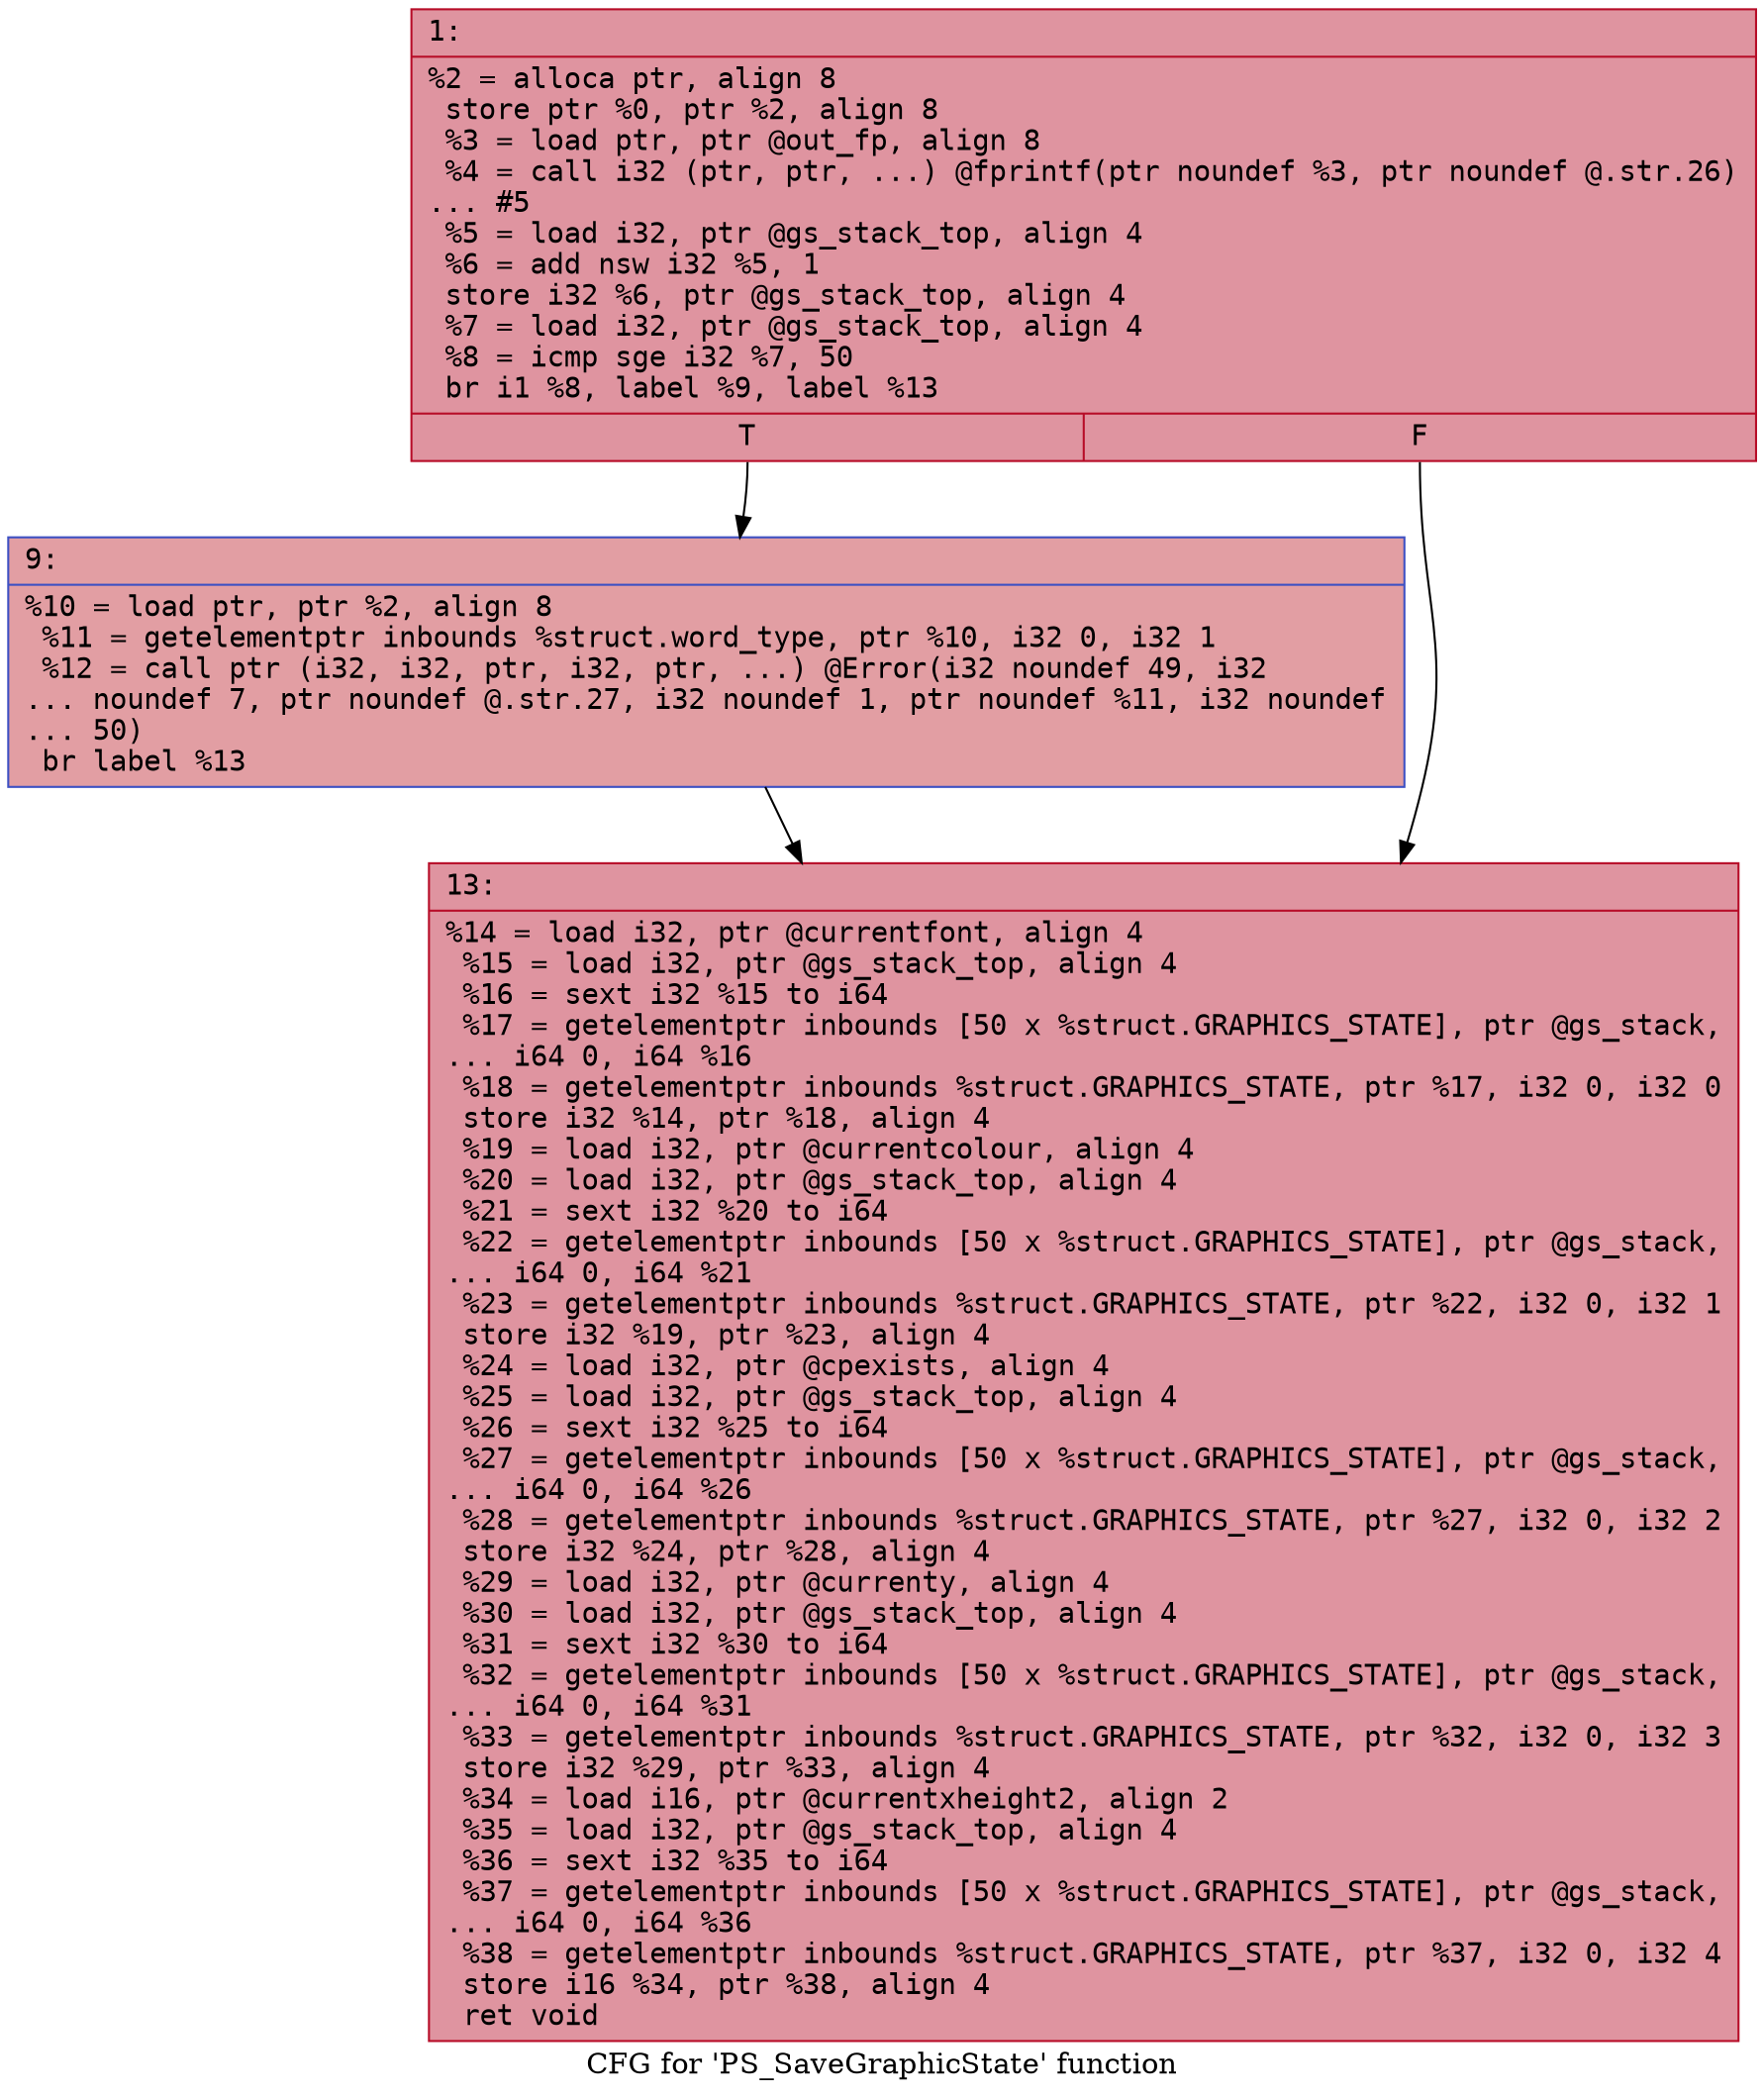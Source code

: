 digraph "CFG for 'PS_SaveGraphicState' function" {
	label="CFG for 'PS_SaveGraphicState' function";

	Node0x600002193750 [shape=record,color="#b70d28ff", style=filled, fillcolor="#b70d2870" fontname="Courier",label="{1:\l|  %2 = alloca ptr, align 8\l  store ptr %0, ptr %2, align 8\l  %3 = load ptr, ptr @out_fp, align 8\l  %4 = call i32 (ptr, ptr, ...) @fprintf(ptr noundef %3, ptr noundef @.str.26)\l... #5\l  %5 = load i32, ptr @gs_stack_top, align 4\l  %6 = add nsw i32 %5, 1\l  store i32 %6, ptr @gs_stack_top, align 4\l  %7 = load i32, ptr @gs_stack_top, align 4\l  %8 = icmp sge i32 %7, 50\l  br i1 %8, label %9, label %13\l|{<s0>T|<s1>F}}"];
	Node0x600002193750:s0 -> Node0x600002193b10[tooltip="1 -> 9\nProbability 50.00%" ];
	Node0x600002193750:s1 -> Node0x600002193bb0[tooltip="1 -> 13\nProbability 50.00%" ];
	Node0x600002193b10 [shape=record,color="#3d50c3ff", style=filled, fillcolor="#be242e70" fontname="Courier",label="{9:\l|  %10 = load ptr, ptr %2, align 8\l  %11 = getelementptr inbounds %struct.word_type, ptr %10, i32 0, i32 1\l  %12 = call ptr (i32, i32, ptr, i32, ptr, ...) @Error(i32 noundef 49, i32\l... noundef 7, ptr noundef @.str.27, i32 noundef 1, ptr noundef %11, i32 noundef\l... 50)\l  br label %13\l}"];
	Node0x600002193b10 -> Node0x600002193bb0[tooltip="9 -> 13\nProbability 100.00%" ];
	Node0x600002193bb0 [shape=record,color="#b70d28ff", style=filled, fillcolor="#b70d2870" fontname="Courier",label="{13:\l|  %14 = load i32, ptr @currentfont, align 4\l  %15 = load i32, ptr @gs_stack_top, align 4\l  %16 = sext i32 %15 to i64\l  %17 = getelementptr inbounds [50 x %struct.GRAPHICS_STATE], ptr @gs_stack,\l... i64 0, i64 %16\l  %18 = getelementptr inbounds %struct.GRAPHICS_STATE, ptr %17, i32 0, i32 0\l  store i32 %14, ptr %18, align 4\l  %19 = load i32, ptr @currentcolour, align 4\l  %20 = load i32, ptr @gs_stack_top, align 4\l  %21 = sext i32 %20 to i64\l  %22 = getelementptr inbounds [50 x %struct.GRAPHICS_STATE], ptr @gs_stack,\l... i64 0, i64 %21\l  %23 = getelementptr inbounds %struct.GRAPHICS_STATE, ptr %22, i32 0, i32 1\l  store i32 %19, ptr %23, align 4\l  %24 = load i32, ptr @cpexists, align 4\l  %25 = load i32, ptr @gs_stack_top, align 4\l  %26 = sext i32 %25 to i64\l  %27 = getelementptr inbounds [50 x %struct.GRAPHICS_STATE], ptr @gs_stack,\l... i64 0, i64 %26\l  %28 = getelementptr inbounds %struct.GRAPHICS_STATE, ptr %27, i32 0, i32 2\l  store i32 %24, ptr %28, align 4\l  %29 = load i32, ptr @currenty, align 4\l  %30 = load i32, ptr @gs_stack_top, align 4\l  %31 = sext i32 %30 to i64\l  %32 = getelementptr inbounds [50 x %struct.GRAPHICS_STATE], ptr @gs_stack,\l... i64 0, i64 %31\l  %33 = getelementptr inbounds %struct.GRAPHICS_STATE, ptr %32, i32 0, i32 3\l  store i32 %29, ptr %33, align 4\l  %34 = load i16, ptr @currentxheight2, align 2\l  %35 = load i32, ptr @gs_stack_top, align 4\l  %36 = sext i32 %35 to i64\l  %37 = getelementptr inbounds [50 x %struct.GRAPHICS_STATE], ptr @gs_stack,\l... i64 0, i64 %36\l  %38 = getelementptr inbounds %struct.GRAPHICS_STATE, ptr %37, i32 0, i32 4\l  store i16 %34, ptr %38, align 4\l  ret void\l}"];
}
